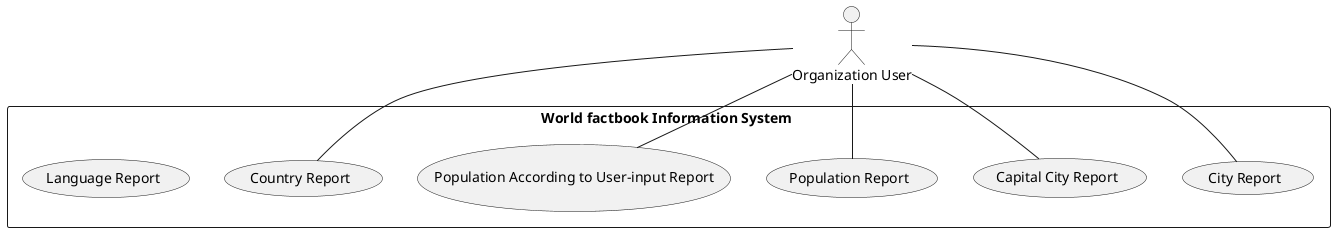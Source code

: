 @startuml
'Start PlantUML
'Use Cases using in DevOps help to solve the problems and improve performance of the system.

actor user as "Organization User"

'Defined the system using rectangles

'rectangle Database

rectangle "World factbook Information System " {
    usecase UC1 as "Country Report"
    usecase UC2 as "City Report"
    usecase UC3 as "Capital City Report"
    usecase UC4 as "Population Report"
    usecase UC5 as "Population According to User-input Report"
    usecase UC6 as "Language Report"



'    usecase UCa as "Print all information"

'To provide a name for usecases (use case UC1 as use case 1)

    user--UC1
    user - UC2
    user - UC3
    user - UC4
'    UC4 ..> UCa : include
'    UC4 - Database
    user - UC5
'    UC5 ..> UCa : include
'    UC5 - Database
'    user - UC6
''    UC6 ..> UCa : include
''    UC6 - Database
'    user - UC7
''    UC7 ..> UCa : include
''    UC7 - Database
'    user - UC8
''    UC8 ..> UCa : include
''    UC8 - Database
'    user - UC9
''    UC9 ..> UCa : include
''    UC9 - Database
'    user - UC10
''    UC10 ..> UCa : include
''    UC10 - Database
'    user - UC11
''    UC11 ..> UCa : include
''    UC11 - Database
'    user - UC12
''    UC12 ..> UCa : include
''    UC12 - Database
'    user - UC13
''    UC13 ..> UCa : include
''    UC13 - Database
'    user - UC14
''    UC14 ..> UCa : include
''    UC14 - Database
'    user - UC15
''    UC15 ..> UCa : include
''    UC15 - Database
'    user - UC16
''    UC16 ..> UCa : include
''    UC16 - Database
'    user - UC17
''    UC17 ..> UCa : include
''    UC17 - Database

}
'End PlantUML
@enduml
